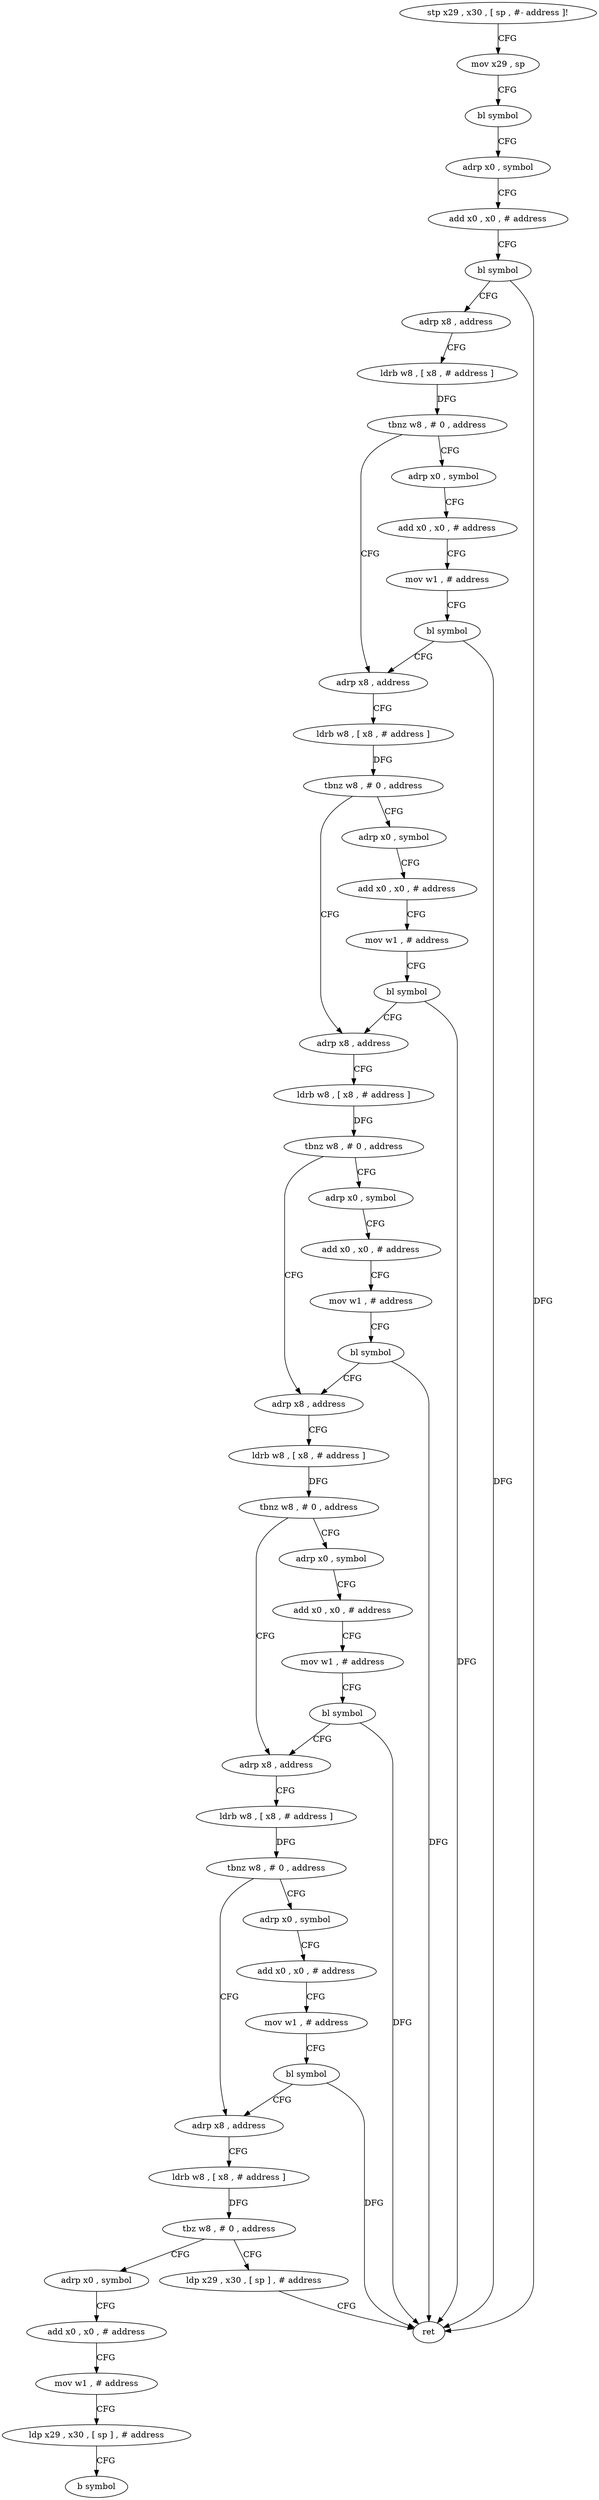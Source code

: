 digraph "func" {
"160176" [label = "stp x29 , x30 , [ sp , #- address ]!" ]
"160180" [label = "mov x29 , sp" ]
"160184" [label = "bl symbol" ]
"160188" [label = "adrp x0 , symbol" ]
"160192" [label = "add x0 , x0 , # address" ]
"160196" [label = "bl symbol" ]
"160200" [label = "adrp x8 , address" ]
"160204" [label = "ldrb w8 , [ x8 , # address ]" ]
"160208" [label = "tbnz w8 , # 0 , address" ]
"160228" [label = "adrp x8 , address" ]
"160212" [label = "adrp x0 , symbol" ]
"160232" [label = "ldrb w8 , [ x8 , # address ]" ]
"160236" [label = "tbnz w8 , # 0 , address" ]
"160256" [label = "adrp x8 , address" ]
"160240" [label = "adrp x0 , symbol" ]
"160216" [label = "add x0 , x0 , # address" ]
"160220" [label = "mov w1 , # address" ]
"160224" [label = "bl symbol" ]
"160260" [label = "ldrb w8 , [ x8 , # address ]" ]
"160264" [label = "tbnz w8 , # 0 , address" ]
"160284" [label = "adrp x8 , address" ]
"160268" [label = "adrp x0 , symbol" ]
"160244" [label = "add x0 , x0 , # address" ]
"160248" [label = "mov w1 , # address" ]
"160252" [label = "bl symbol" ]
"160288" [label = "ldrb w8 , [ x8 , # address ]" ]
"160292" [label = "tbnz w8 , # 0 , address" ]
"160312" [label = "adrp x8 , address" ]
"160296" [label = "adrp x0 , symbol" ]
"160272" [label = "add x0 , x0 , # address" ]
"160276" [label = "mov w1 , # address" ]
"160280" [label = "bl symbol" ]
"160316" [label = "ldrb w8 , [ x8 , # address ]" ]
"160320" [label = "tbnz w8 , # 0 , address" ]
"160340" [label = "adrp x8 , address" ]
"160324" [label = "adrp x0 , symbol" ]
"160300" [label = "add x0 , x0 , # address" ]
"160304" [label = "mov w1 , # address" ]
"160308" [label = "bl symbol" ]
"160344" [label = "ldrb w8 , [ x8 , # address ]" ]
"160348" [label = "tbz w8 , # 0 , address" ]
"160360" [label = "adrp x0 , symbol" ]
"160352" [label = "ldp x29 , x30 , [ sp ] , # address" ]
"160328" [label = "add x0 , x0 , # address" ]
"160332" [label = "mov w1 , # address" ]
"160336" [label = "bl symbol" ]
"160364" [label = "add x0 , x0 , # address" ]
"160368" [label = "mov w1 , # address" ]
"160372" [label = "ldp x29 , x30 , [ sp ] , # address" ]
"160376" [label = "b symbol" ]
"160356" [label = "ret" ]
"160176" -> "160180" [ label = "CFG" ]
"160180" -> "160184" [ label = "CFG" ]
"160184" -> "160188" [ label = "CFG" ]
"160188" -> "160192" [ label = "CFG" ]
"160192" -> "160196" [ label = "CFG" ]
"160196" -> "160200" [ label = "CFG" ]
"160196" -> "160356" [ label = "DFG" ]
"160200" -> "160204" [ label = "CFG" ]
"160204" -> "160208" [ label = "DFG" ]
"160208" -> "160228" [ label = "CFG" ]
"160208" -> "160212" [ label = "CFG" ]
"160228" -> "160232" [ label = "CFG" ]
"160212" -> "160216" [ label = "CFG" ]
"160232" -> "160236" [ label = "DFG" ]
"160236" -> "160256" [ label = "CFG" ]
"160236" -> "160240" [ label = "CFG" ]
"160256" -> "160260" [ label = "CFG" ]
"160240" -> "160244" [ label = "CFG" ]
"160216" -> "160220" [ label = "CFG" ]
"160220" -> "160224" [ label = "CFG" ]
"160224" -> "160228" [ label = "CFG" ]
"160224" -> "160356" [ label = "DFG" ]
"160260" -> "160264" [ label = "DFG" ]
"160264" -> "160284" [ label = "CFG" ]
"160264" -> "160268" [ label = "CFG" ]
"160284" -> "160288" [ label = "CFG" ]
"160268" -> "160272" [ label = "CFG" ]
"160244" -> "160248" [ label = "CFG" ]
"160248" -> "160252" [ label = "CFG" ]
"160252" -> "160256" [ label = "CFG" ]
"160252" -> "160356" [ label = "DFG" ]
"160288" -> "160292" [ label = "DFG" ]
"160292" -> "160312" [ label = "CFG" ]
"160292" -> "160296" [ label = "CFG" ]
"160312" -> "160316" [ label = "CFG" ]
"160296" -> "160300" [ label = "CFG" ]
"160272" -> "160276" [ label = "CFG" ]
"160276" -> "160280" [ label = "CFG" ]
"160280" -> "160284" [ label = "CFG" ]
"160280" -> "160356" [ label = "DFG" ]
"160316" -> "160320" [ label = "DFG" ]
"160320" -> "160340" [ label = "CFG" ]
"160320" -> "160324" [ label = "CFG" ]
"160340" -> "160344" [ label = "CFG" ]
"160324" -> "160328" [ label = "CFG" ]
"160300" -> "160304" [ label = "CFG" ]
"160304" -> "160308" [ label = "CFG" ]
"160308" -> "160312" [ label = "CFG" ]
"160308" -> "160356" [ label = "DFG" ]
"160344" -> "160348" [ label = "DFG" ]
"160348" -> "160360" [ label = "CFG" ]
"160348" -> "160352" [ label = "CFG" ]
"160360" -> "160364" [ label = "CFG" ]
"160352" -> "160356" [ label = "CFG" ]
"160328" -> "160332" [ label = "CFG" ]
"160332" -> "160336" [ label = "CFG" ]
"160336" -> "160340" [ label = "CFG" ]
"160336" -> "160356" [ label = "DFG" ]
"160364" -> "160368" [ label = "CFG" ]
"160368" -> "160372" [ label = "CFG" ]
"160372" -> "160376" [ label = "CFG" ]
}
